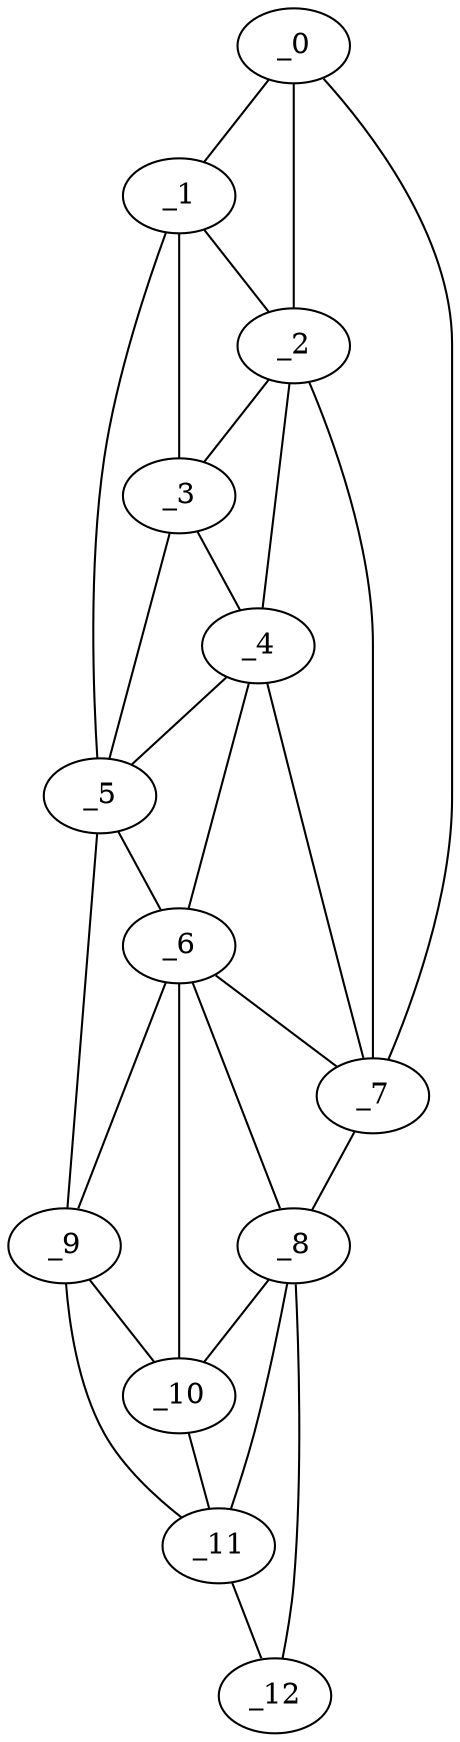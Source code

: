 graph "obj11__265.gxl" {
	_0	 [x=30,
		y=46];
	_1	 [x=34,
		y=26];
	_0 -- _1	 [valence=1];
	_2	 [x=45,
		y=25];
	_0 -- _2	 [valence=2];
	_7	 [x=62,
		y=49];
	_0 -- _7	 [valence=1];
	_1 -- _2	 [valence=1];
	_3	 [x=48,
		y=21];
	_1 -- _3	 [valence=2];
	_5	 [x=53,
		y=17];
	_1 -- _5	 [valence=1];
	_2 -- _3	 [valence=2];
	_4	 [x=52,
		y=25];
	_2 -- _4	 [valence=1];
	_2 -- _7	 [valence=1];
	_3 -- _4	 [valence=2];
	_3 -- _5	 [valence=2];
	_4 -- _5	 [valence=2];
	_6	 [x=58,
		y=24];
	_4 -- _6	 [valence=2];
	_4 -- _7	 [valence=2];
	_5 -- _6	 [valence=1];
	_9	 [x=72,
		y=17];
	_5 -- _9	 [valence=1];
	_6 -- _7	 [valence=2];
	_8	 [x=68,
		y=48];
	_6 -- _8	 [valence=2];
	_6 -- _9	 [valence=2];
	_10	 [x=78,
		y=21];
	_6 -- _10	 [valence=1];
	_7 -- _8	 [valence=1];
	_8 -- _10	 [valence=2];
	_11	 [x=92,
		y=23];
	_8 -- _11	 [valence=1];
	_12	 [x=118,
		y=35];
	_8 -- _12	 [valence=1];
	_9 -- _10	 [valence=1];
	_9 -- _11	 [valence=1];
	_10 -- _11	 [valence=2];
	_11 -- _12	 [valence=1];
}

